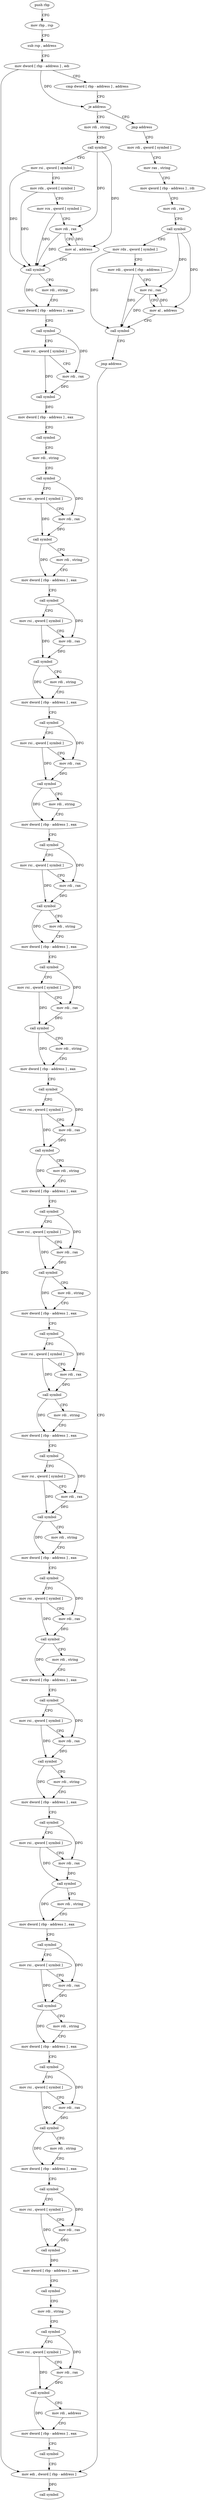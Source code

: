 digraph "func" {
"4204800" [label = "push rbp" ]
"4204801" [label = "mov rbp , rsp" ]
"4204804" [label = "sub rsp , address" ]
"4204808" [label = "mov dword [ rbp - address ] , edi" ]
"4204811" [label = "cmp dword [ rbp - address ] , address" ]
"4204815" [label = "je address" ]
"4204883" [label = "mov rdi , string" ]
"4204821" [label = "jmp address" ]
"4204893" [label = "call symbol" ]
"4204898" [label = "mov rsi , qword [ symbol ]" ]
"4204906" [label = "mov rdx , qword [ symbol ]" ]
"4204914" [label = "mov rcx , qword [ symbol ]" ]
"4204922" [label = "mov rdi , rax" ]
"4204925" [label = "mov al , address" ]
"4204927" [label = "call symbol" ]
"4204932" [label = "mov rdi , string" ]
"4204942" [label = "mov dword [ rbp - address ] , eax" ]
"4204945" [label = "call symbol" ]
"4204950" [label = "mov rsi , qword [ symbol ]" ]
"4204958" [label = "mov rdi , rax" ]
"4204961" [label = "call symbol" ]
"4204966" [label = "mov dword [ rbp - address ] , eax" ]
"4204969" [label = "call symbol" ]
"4204974" [label = "mov rdi , string" ]
"4204984" [label = "call symbol" ]
"4204989" [label = "mov rsi , qword [ symbol ]" ]
"4204997" [label = "mov rdi , rax" ]
"4205000" [label = "call symbol" ]
"4205005" [label = "mov rdi , string" ]
"4205015" [label = "mov dword [ rbp - address ] , eax" ]
"4205018" [label = "call symbol" ]
"4205023" [label = "mov rsi , qword [ symbol ]" ]
"4205031" [label = "mov rdi , rax" ]
"4205034" [label = "call symbol" ]
"4205039" [label = "mov rdi , string" ]
"4205049" [label = "mov dword [ rbp - address ] , eax" ]
"4205052" [label = "call symbol" ]
"4205057" [label = "mov rsi , qword [ symbol ]" ]
"4205065" [label = "mov rdi , rax" ]
"4205068" [label = "call symbol" ]
"4205073" [label = "mov rdi , string" ]
"4205083" [label = "mov dword [ rbp - address ] , eax" ]
"4205086" [label = "call symbol" ]
"4205091" [label = "mov rsi , qword [ symbol ]" ]
"4205099" [label = "mov rdi , rax" ]
"4205102" [label = "call symbol" ]
"4205107" [label = "mov rdi , string" ]
"4205117" [label = "mov dword [ rbp - address ] , eax" ]
"4205120" [label = "call symbol" ]
"4205125" [label = "mov rsi , qword [ symbol ]" ]
"4205133" [label = "mov rdi , rax" ]
"4205136" [label = "call symbol" ]
"4205141" [label = "mov rdi , string" ]
"4205151" [label = "mov dword [ rbp - address ] , eax" ]
"4205154" [label = "call symbol" ]
"4205159" [label = "mov rsi , qword [ symbol ]" ]
"4205167" [label = "mov rdi , rax" ]
"4205170" [label = "call symbol" ]
"4205175" [label = "mov rdi , string" ]
"4205185" [label = "mov dword [ rbp - address ] , eax" ]
"4205188" [label = "call symbol" ]
"4205193" [label = "mov rsi , qword [ symbol ]" ]
"4205201" [label = "mov rdi , rax" ]
"4205204" [label = "call symbol" ]
"4205209" [label = "mov rdi , string" ]
"4205219" [label = "mov dword [ rbp - address ] , eax" ]
"4205222" [label = "call symbol" ]
"4205227" [label = "mov rsi , qword [ symbol ]" ]
"4205235" [label = "mov rdi , rax" ]
"4205238" [label = "call symbol" ]
"4205243" [label = "mov rdi , string" ]
"4205253" [label = "mov dword [ rbp - address ] , eax" ]
"4205256" [label = "call symbol" ]
"4205261" [label = "mov rsi , qword [ symbol ]" ]
"4205269" [label = "mov rdi , rax" ]
"4205272" [label = "call symbol" ]
"4205277" [label = "mov rdi , string" ]
"4205287" [label = "mov dword [ rbp - address ] , eax" ]
"4205290" [label = "call symbol" ]
"4205295" [label = "mov rsi , qword [ symbol ]" ]
"4205303" [label = "mov rdi , rax" ]
"4205306" [label = "call symbol" ]
"4205311" [label = "mov rdi , string" ]
"4205321" [label = "mov dword [ rbp - address ] , eax" ]
"4205324" [label = "call symbol" ]
"4205329" [label = "mov rsi , qword [ symbol ]" ]
"4205337" [label = "mov rdi , rax" ]
"4205340" [label = "call symbol" ]
"4205345" [label = "mov rdi , string" ]
"4205355" [label = "mov dword [ rbp - address ] , eax" ]
"4205358" [label = "call symbol" ]
"4205363" [label = "mov rsi , qword [ symbol ]" ]
"4205371" [label = "mov rdi , rax" ]
"4205374" [label = "call symbol" ]
"4205379" [label = "mov rdi , string" ]
"4205389" [label = "mov dword [ rbp - address ] , eax" ]
"4205392" [label = "call symbol" ]
"4205397" [label = "mov rsi , qword [ symbol ]" ]
"4205405" [label = "mov rdi , rax" ]
"4205408" [label = "call symbol" ]
"4205413" [label = "mov rdi , string" ]
"4205423" [label = "mov dword [ rbp - address ] , eax" ]
"4205426" [label = "call symbol" ]
"4205431" [label = "mov rsi , qword [ symbol ]" ]
"4205439" [label = "mov rdi , rax" ]
"4205442" [label = "call symbol" ]
"4205447" [label = "mov rdi , string" ]
"4205457" [label = "mov dword [ rbp - address ] , eax" ]
"4205460" [label = "call symbol" ]
"4205465" [label = "mov rsi , qword [ symbol ]" ]
"4205473" [label = "mov rdi , rax" ]
"4205476" [label = "call symbol" ]
"4205481" [label = "mov dword [ rbp - address ] , eax" ]
"4205484" [label = "call symbol" ]
"4205489" [label = "mov rdi , string" ]
"4205499" [label = "call symbol" ]
"4205504" [label = "mov rsi , qword [ symbol ]" ]
"4205512" [label = "mov rdi , rax" ]
"4205515" [label = "call symbol" ]
"4205520" [label = "mov rdi , address" ]
"4205530" [label = "mov dword [ rbp - address ] , eax" ]
"4205533" [label = "call symbol" ]
"4205538" [label = "mov edi , dword [ rbp - address ]" ]
"4204826" [label = "mov rdi , qword [ symbol ]" ]
"4204834" [label = "mov rax , string" ]
"4204844" [label = "mov qword [ rbp - address ] , rdi" ]
"4204848" [label = "mov rdi , rax" ]
"4204851" [label = "call symbol" ]
"4204856" [label = "mov rdx , qword [ symbol ]" ]
"4204864" [label = "mov rdi , qword [ rbp - address ]" ]
"4204868" [label = "mov rsi , rax" ]
"4204871" [label = "mov al , address" ]
"4204873" [label = "call symbol" ]
"4204878" [label = "jmp address" ]
"4205541" [label = "call symbol" ]
"4204800" -> "4204801" [ label = "CFG" ]
"4204801" -> "4204804" [ label = "CFG" ]
"4204804" -> "4204808" [ label = "CFG" ]
"4204808" -> "4204811" [ label = "CFG" ]
"4204808" -> "4204815" [ label = "DFG" ]
"4204808" -> "4205538" [ label = "DFG" ]
"4204811" -> "4204815" [ label = "CFG" ]
"4204815" -> "4204883" [ label = "CFG" ]
"4204815" -> "4204821" [ label = "CFG" ]
"4204883" -> "4204893" [ label = "CFG" ]
"4204821" -> "4204826" [ label = "CFG" ]
"4204893" -> "4204898" [ label = "CFG" ]
"4204893" -> "4204922" [ label = "DFG" ]
"4204893" -> "4204925" [ label = "DFG" ]
"4204898" -> "4204906" [ label = "CFG" ]
"4204898" -> "4204927" [ label = "DFG" ]
"4204906" -> "4204914" [ label = "CFG" ]
"4204906" -> "4204927" [ label = "DFG" ]
"4204914" -> "4204922" [ label = "CFG" ]
"4204914" -> "4204927" [ label = "DFG" ]
"4204922" -> "4204925" [ label = "CFG" ]
"4204922" -> "4204927" [ label = "DFG" ]
"4204925" -> "4204927" [ label = "CFG" ]
"4204925" -> "4204922" [ label = "DFG" ]
"4204927" -> "4204932" [ label = "CFG" ]
"4204927" -> "4204942" [ label = "DFG" ]
"4204932" -> "4204942" [ label = "CFG" ]
"4204942" -> "4204945" [ label = "CFG" ]
"4204945" -> "4204950" [ label = "CFG" ]
"4204945" -> "4204958" [ label = "DFG" ]
"4204950" -> "4204958" [ label = "CFG" ]
"4204950" -> "4204961" [ label = "DFG" ]
"4204958" -> "4204961" [ label = "DFG" ]
"4204961" -> "4204966" [ label = "DFG" ]
"4204966" -> "4204969" [ label = "CFG" ]
"4204969" -> "4204974" [ label = "CFG" ]
"4204974" -> "4204984" [ label = "CFG" ]
"4204984" -> "4204989" [ label = "CFG" ]
"4204984" -> "4204997" [ label = "DFG" ]
"4204989" -> "4204997" [ label = "CFG" ]
"4204989" -> "4205000" [ label = "DFG" ]
"4204997" -> "4205000" [ label = "DFG" ]
"4205000" -> "4205005" [ label = "CFG" ]
"4205000" -> "4205015" [ label = "DFG" ]
"4205005" -> "4205015" [ label = "CFG" ]
"4205015" -> "4205018" [ label = "CFG" ]
"4205018" -> "4205023" [ label = "CFG" ]
"4205018" -> "4205031" [ label = "DFG" ]
"4205023" -> "4205031" [ label = "CFG" ]
"4205023" -> "4205034" [ label = "DFG" ]
"4205031" -> "4205034" [ label = "DFG" ]
"4205034" -> "4205039" [ label = "CFG" ]
"4205034" -> "4205049" [ label = "DFG" ]
"4205039" -> "4205049" [ label = "CFG" ]
"4205049" -> "4205052" [ label = "CFG" ]
"4205052" -> "4205057" [ label = "CFG" ]
"4205052" -> "4205065" [ label = "DFG" ]
"4205057" -> "4205065" [ label = "CFG" ]
"4205057" -> "4205068" [ label = "DFG" ]
"4205065" -> "4205068" [ label = "DFG" ]
"4205068" -> "4205073" [ label = "CFG" ]
"4205068" -> "4205083" [ label = "DFG" ]
"4205073" -> "4205083" [ label = "CFG" ]
"4205083" -> "4205086" [ label = "CFG" ]
"4205086" -> "4205091" [ label = "CFG" ]
"4205086" -> "4205099" [ label = "DFG" ]
"4205091" -> "4205099" [ label = "CFG" ]
"4205091" -> "4205102" [ label = "DFG" ]
"4205099" -> "4205102" [ label = "DFG" ]
"4205102" -> "4205107" [ label = "CFG" ]
"4205102" -> "4205117" [ label = "DFG" ]
"4205107" -> "4205117" [ label = "CFG" ]
"4205117" -> "4205120" [ label = "CFG" ]
"4205120" -> "4205125" [ label = "CFG" ]
"4205120" -> "4205133" [ label = "DFG" ]
"4205125" -> "4205133" [ label = "CFG" ]
"4205125" -> "4205136" [ label = "DFG" ]
"4205133" -> "4205136" [ label = "DFG" ]
"4205136" -> "4205141" [ label = "CFG" ]
"4205136" -> "4205151" [ label = "DFG" ]
"4205141" -> "4205151" [ label = "CFG" ]
"4205151" -> "4205154" [ label = "CFG" ]
"4205154" -> "4205159" [ label = "CFG" ]
"4205154" -> "4205167" [ label = "DFG" ]
"4205159" -> "4205167" [ label = "CFG" ]
"4205159" -> "4205170" [ label = "DFG" ]
"4205167" -> "4205170" [ label = "DFG" ]
"4205170" -> "4205175" [ label = "CFG" ]
"4205170" -> "4205185" [ label = "DFG" ]
"4205175" -> "4205185" [ label = "CFG" ]
"4205185" -> "4205188" [ label = "CFG" ]
"4205188" -> "4205193" [ label = "CFG" ]
"4205188" -> "4205201" [ label = "DFG" ]
"4205193" -> "4205201" [ label = "CFG" ]
"4205193" -> "4205204" [ label = "DFG" ]
"4205201" -> "4205204" [ label = "DFG" ]
"4205204" -> "4205209" [ label = "CFG" ]
"4205204" -> "4205219" [ label = "DFG" ]
"4205209" -> "4205219" [ label = "CFG" ]
"4205219" -> "4205222" [ label = "CFG" ]
"4205222" -> "4205227" [ label = "CFG" ]
"4205222" -> "4205235" [ label = "DFG" ]
"4205227" -> "4205235" [ label = "CFG" ]
"4205227" -> "4205238" [ label = "DFG" ]
"4205235" -> "4205238" [ label = "DFG" ]
"4205238" -> "4205243" [ label = "CFG" ]
"4205238" -> "4205253" [ label = "DFG" ]
"4205243" -> "4205253" [ label = "CFG" ]
"4205253" -> "4205256" [ label = "CFG" ]
"4205256" -> "4205261" [ label = "CFG" ]
"4205256" -> "4205269" [ label = "DFG" ]
"4205261" -> "4205269" [ label = "CFG" ]
"4205261" -> "4205272" [ label = "DFG" ]
"4205269" -> "4205272" [ label = "DFG" ]
"4205272" -> "4205277" [ label = "CFG" ]
"4205272" -> "4205287" [ label = "DFG" ]
"4205277" -> "4205287" [ label = "CFG" ]
"4205287" -> "4205290" [ label = "CFG" ]
"4205290" -> "4205295" [ label = "CFG" ]
"4205290" -> "4205303" [ label = "DFG" ]
"4205295" -> "4205303" [ label = "CFG" ]
"4205295" -> "4205306" [ label = "DFG" ]
"4205303" -> "4205306" [ label = "DFG" ]
"4205306" -> "4205311" [ label = "CFG" ]
"4205306" -> "4205321" [ label = "DFG" ]
"4205311" -> "4205321" [ label = "CFG" ]
"4205321" -> "4205324" [ label = "CFG" ]
"4205324" -> "4205329" [ label = "CFG" ]
"4205324" -> "4205337" [ label = "DFG" ]
"4205329" -> "4205337" [ label = "CFG" ]
"4205329" -> "4205340" [ label = "DFG" ]
"4205337" -> "4205340" [ label = "DFG" ]
"4205340" -> "4205345" [ label = "CFG" ]
"4205340" -> "4205355" [ label = "DFG" ]
"4205345" -> "4205355" [ label = "CFG" ]
"4205355" -> "4205358" [ label = "CFG" ]
"4205358" -> "4205363" [ label = "CFG" ]
"4205358" -> "4205371" [ label = "DFG" ]
"4205363" -> "4205371" [ label = "CFG" ]
"4205363" -> "4205374" [ label = "DFG" ]
"4205371" -> "4205374" [ label = "DFG" ]
"4205374" -> "4205379" [ label = "CFG" ]
"4205374" -> "4205389" [ label = "DFG" ]
"4205379" -> "4205389" [ label = "CFG" ]
"4205389" -> "4205392" [ label = "CFG" ]
"4205392" -> "4205397" [ label = "CFG" ]
"4205392" -> "4205405" [ label = "DFG" ]
"4205397" -> "4205405" [ label = "CFG" ]
"4205397" -> "4205408" [ label = "DFG" ]
"4205405" -> "4205408" [ label = "DFG" ]
"4205408" -> "4205413" [ label = "CFG" ]
"4205408" -> "4205423" [ label = "DFG" ]
"4205413" -> "4205423" [ label = "CFG" ]
"4205423" -> "4205426" [ label = "CFG" ]
"4205426" -> "4205431" [ label = "CFG" ]
"4205426" -> "4205439" [ label = "DFG" ]
"4205431" -> "4205439" [ label = "CFG" ]
"4205431" -> "4205442" [ label = "DFG" ]
"4205439" -> "4205442" [ label = "DFG" ]
"4205442" -> "4205447" [ label = "CFG" ]
"4205442" -> "4205457" [ label = "DFG" ]
"4205447" -> "4205457" [ label = "CFG" ]
"4205457" -> "4205460" [ label = "CFG" ]
"4205460" -> "4205465" [ label = "CFG" ]
"4205460" -> "4205473" [ label = "DFG" ]
"4205465" -> "4205473" [ label = "CFG" ]
"4205465" -> "4205476" [ label = "DFG" ]
"4205473" -> "4205476" [ label = "DFG" ]
"4205476" -> "4205481" [ label = "DFG" ]
"4205481" -> "4205484" [ label = "CFG" ]
"4205484" -> "4205489" [ label = "CFG" ]
"4205489" -> "4205499" [ label = "CFG" ]
"4205499" -> "4205504" [ label = "CFG" ]
"4205499" -> "4205512" [ label = "DFG" ]
"4205504" -> "4205512" [ label = "CFG" ]
"4205504" -> "4205515" [ label = "DFG" ]
"4205512" -> "4205515" [ label = "DFG" ]
"4205515" -> "4205520" [ label = "CFG" ]
"4205515" -> "4205530" [ label = "DFG" ]
"4205520" -> "4205530" [ label = "CFG" ]
"4205530" -> "4205533" [ label = "CFG" ]
"4205533" -> "4205538" [ label = "CFG" ]
"4205538" -> "4205541" [ label = "DFG" ]
"4204826" -> "4204834" [ label = "CFG" ]
"4204834" -> "4204844" [ label = "CFG" ]
"4204844" -> "4204848" [ label = "CFG" ]
"4204848" -> "4204851" [ label = "CFG" ]
"4204851" -> "4204856" [ label = "CFG" ]
"4204851" -> "4204868" [ label = "DFG" ]
"4204851" -> "4204871" [ label = "DFG" ]
"4204856" -> "4204864" [ label = "CFG" ]
"4204856" -> "4204873" [ label = "DFG" ]
"4204864" -> "4204868" [ label = "CFG" ]
"4204864" -> "4204873" [ label = "DFG" ]
"4204868" -> "4204871" [ label = "CFG" ]
"4204868" -> "4204873" [ label = "DFG" ]
"4204871" -> "4204873" [ label = "CFG" ]
"4204871" -> "4204868" [ label = "DFG" ]
"4204873" -> "4204878" [ label = "CFG" ]
"4204878" -> "4205538" [ label = "CFG" ]
}
